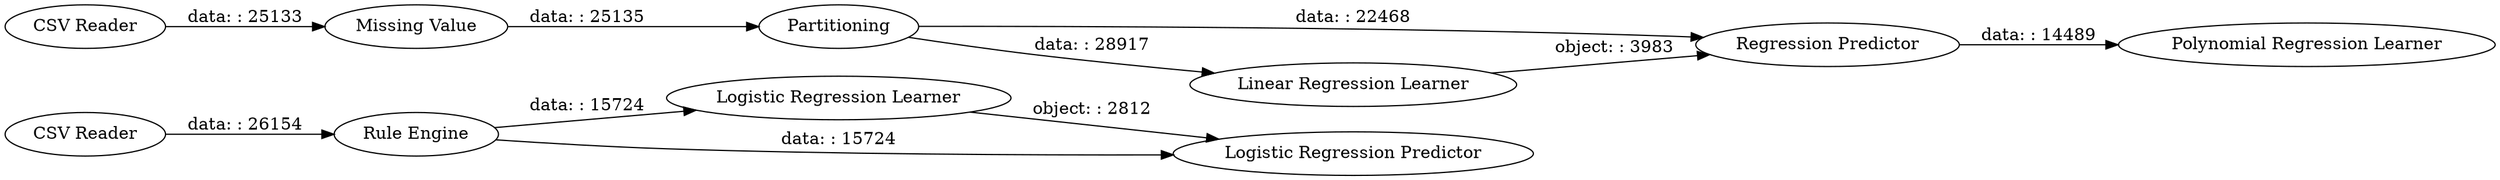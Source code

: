 digraph {
	"-5612588263940349258_10" [label="Logistic Regression Learner"]
	"-5612588263940349258_6" [label="Polynomial Regression Learner"]
	"-5612588263940349258_2" [label="Missing Value"]
	"-5612588263940349258_11" [label="Logistic Regression Predictor"]
	"-5612588263940349258_7" [label="CSV Reader"]
	"-5612588263940349258_5" [label="Regression Predictor"]
	"-5612588263940349258_8" [label="Rule Engine"]
	"-5612588263940349258_3" [label=Partitioning]
	"-5612588263940349258_4" [label="Linear Regression Learner"]
	"-5612588263940349258_1" [label="CSV Reader"]
	"-5612588263940349258_5" -> "-5612588263940349258_6" [label="data: : 14489"]
	"-5612588263940349258_7" -> "-5612588263940349258_8" [label="data: : 26154"]
	"-5612588263940349258_1" -> "-5612588263940349258_2" [label="data: : 25133"]
	"-5612588263940349258_3" -> "-5612588263940349258_4" [label="data: : 28917"]
	"-5612588263940349258_8" -> "-5612588263940349258_10" [label="data: : 15724"]
	"-5612588263940349258_4" -> "-5612588263940349258_5" [label="object: : 3983"]
	"-5612588263940349258_2" -> "-5612588263940349258_3" [label="data: : 25135"]
	"-5612588263940349258_8" -> "-5612588263940349258_11" [label="data: : 15724"]
	"-5612588263940349258_10" -> "-5612588263940349258_11" [label="object: : 2812"]
	"-5612588263940349258_3" -> "-5612588263940349258_5" [label="data: : 22468"]
	rankdir=LR
}

